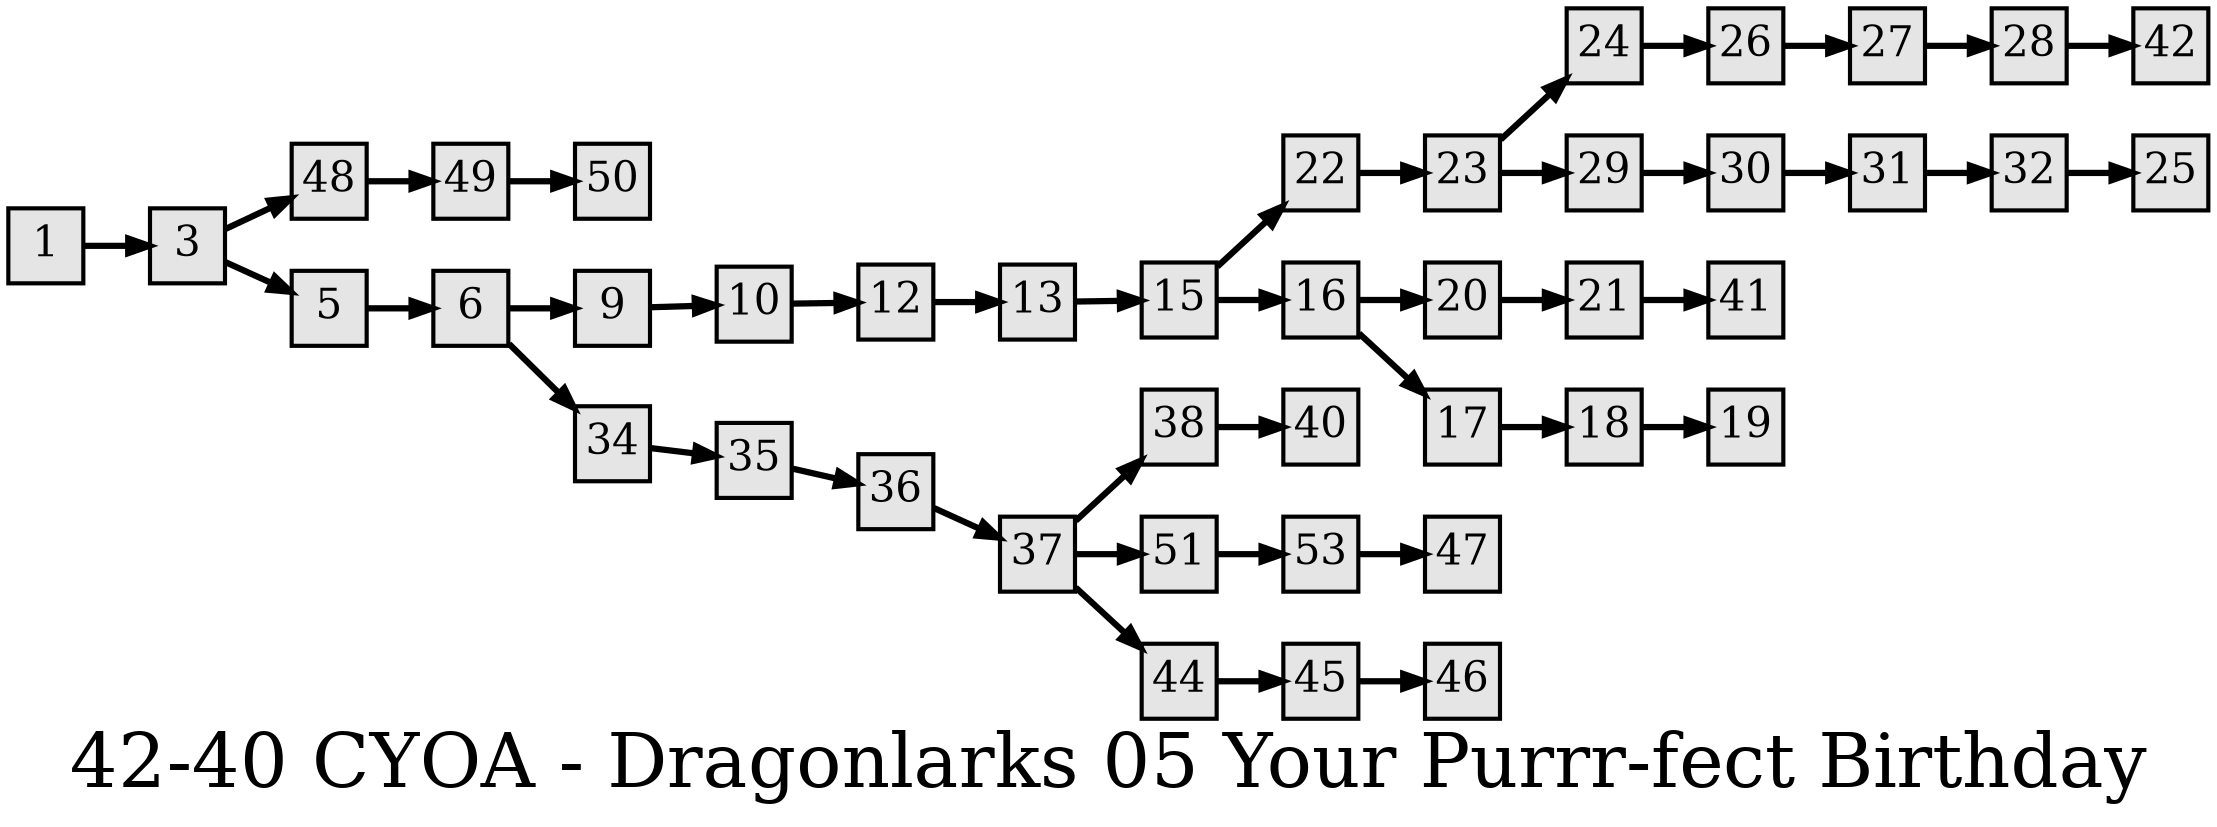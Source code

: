 digraph g{
  graph [ label="42-40 CYOA - Dragonlarks 05 Your Purrr-fect Birthday" rankdir=LR, ordering=out, fontsize=36, nodesep="0.35", ranksep="0.45"];
  node  [shape=rect, penwidth=2, fontsize=20, style=filled, fillcolor=grey90, margin="0,0", labelfloat=true, regular=true, fixedsize=true];
  edge  [labelfloat=true, penwidth=3, fontsize=12];
  
  1 -> 3;
  3 -> 48;
  3 -> 5;
  5 -> 6;
  6 -> 9;
  6 -> 34;
  9 -> 10;
  10 -> 12;
  12 -> 13;
  13 -> 15;
  15 -> 22;
  15 -> 16;
  16 -> 20;
  16 -> 17;
  17 -> 18;
  18 -> 19;
  20 -> 21;
  21 -> 41;
  22 -> 23;
  23 -> 24;
  23 -> 29;
  24 -> 26;
  26 -> 27;
  27 -> 28;
  28 -> 42;
  29 -> 30;
  30 -> 31;
  31 -> 32;
  32 -> 25;
  34 -> 35;
  35 -> 36;
  36 -> 37;
  37 -> 38;
  37 -> 51;
  37 -> 44;
  38 -> 40;
  44 -> 45;
  45 -> 46;
  48 -> 49;
  49 -> 50;
  51 -> 53;
  53 -> 47;
}

